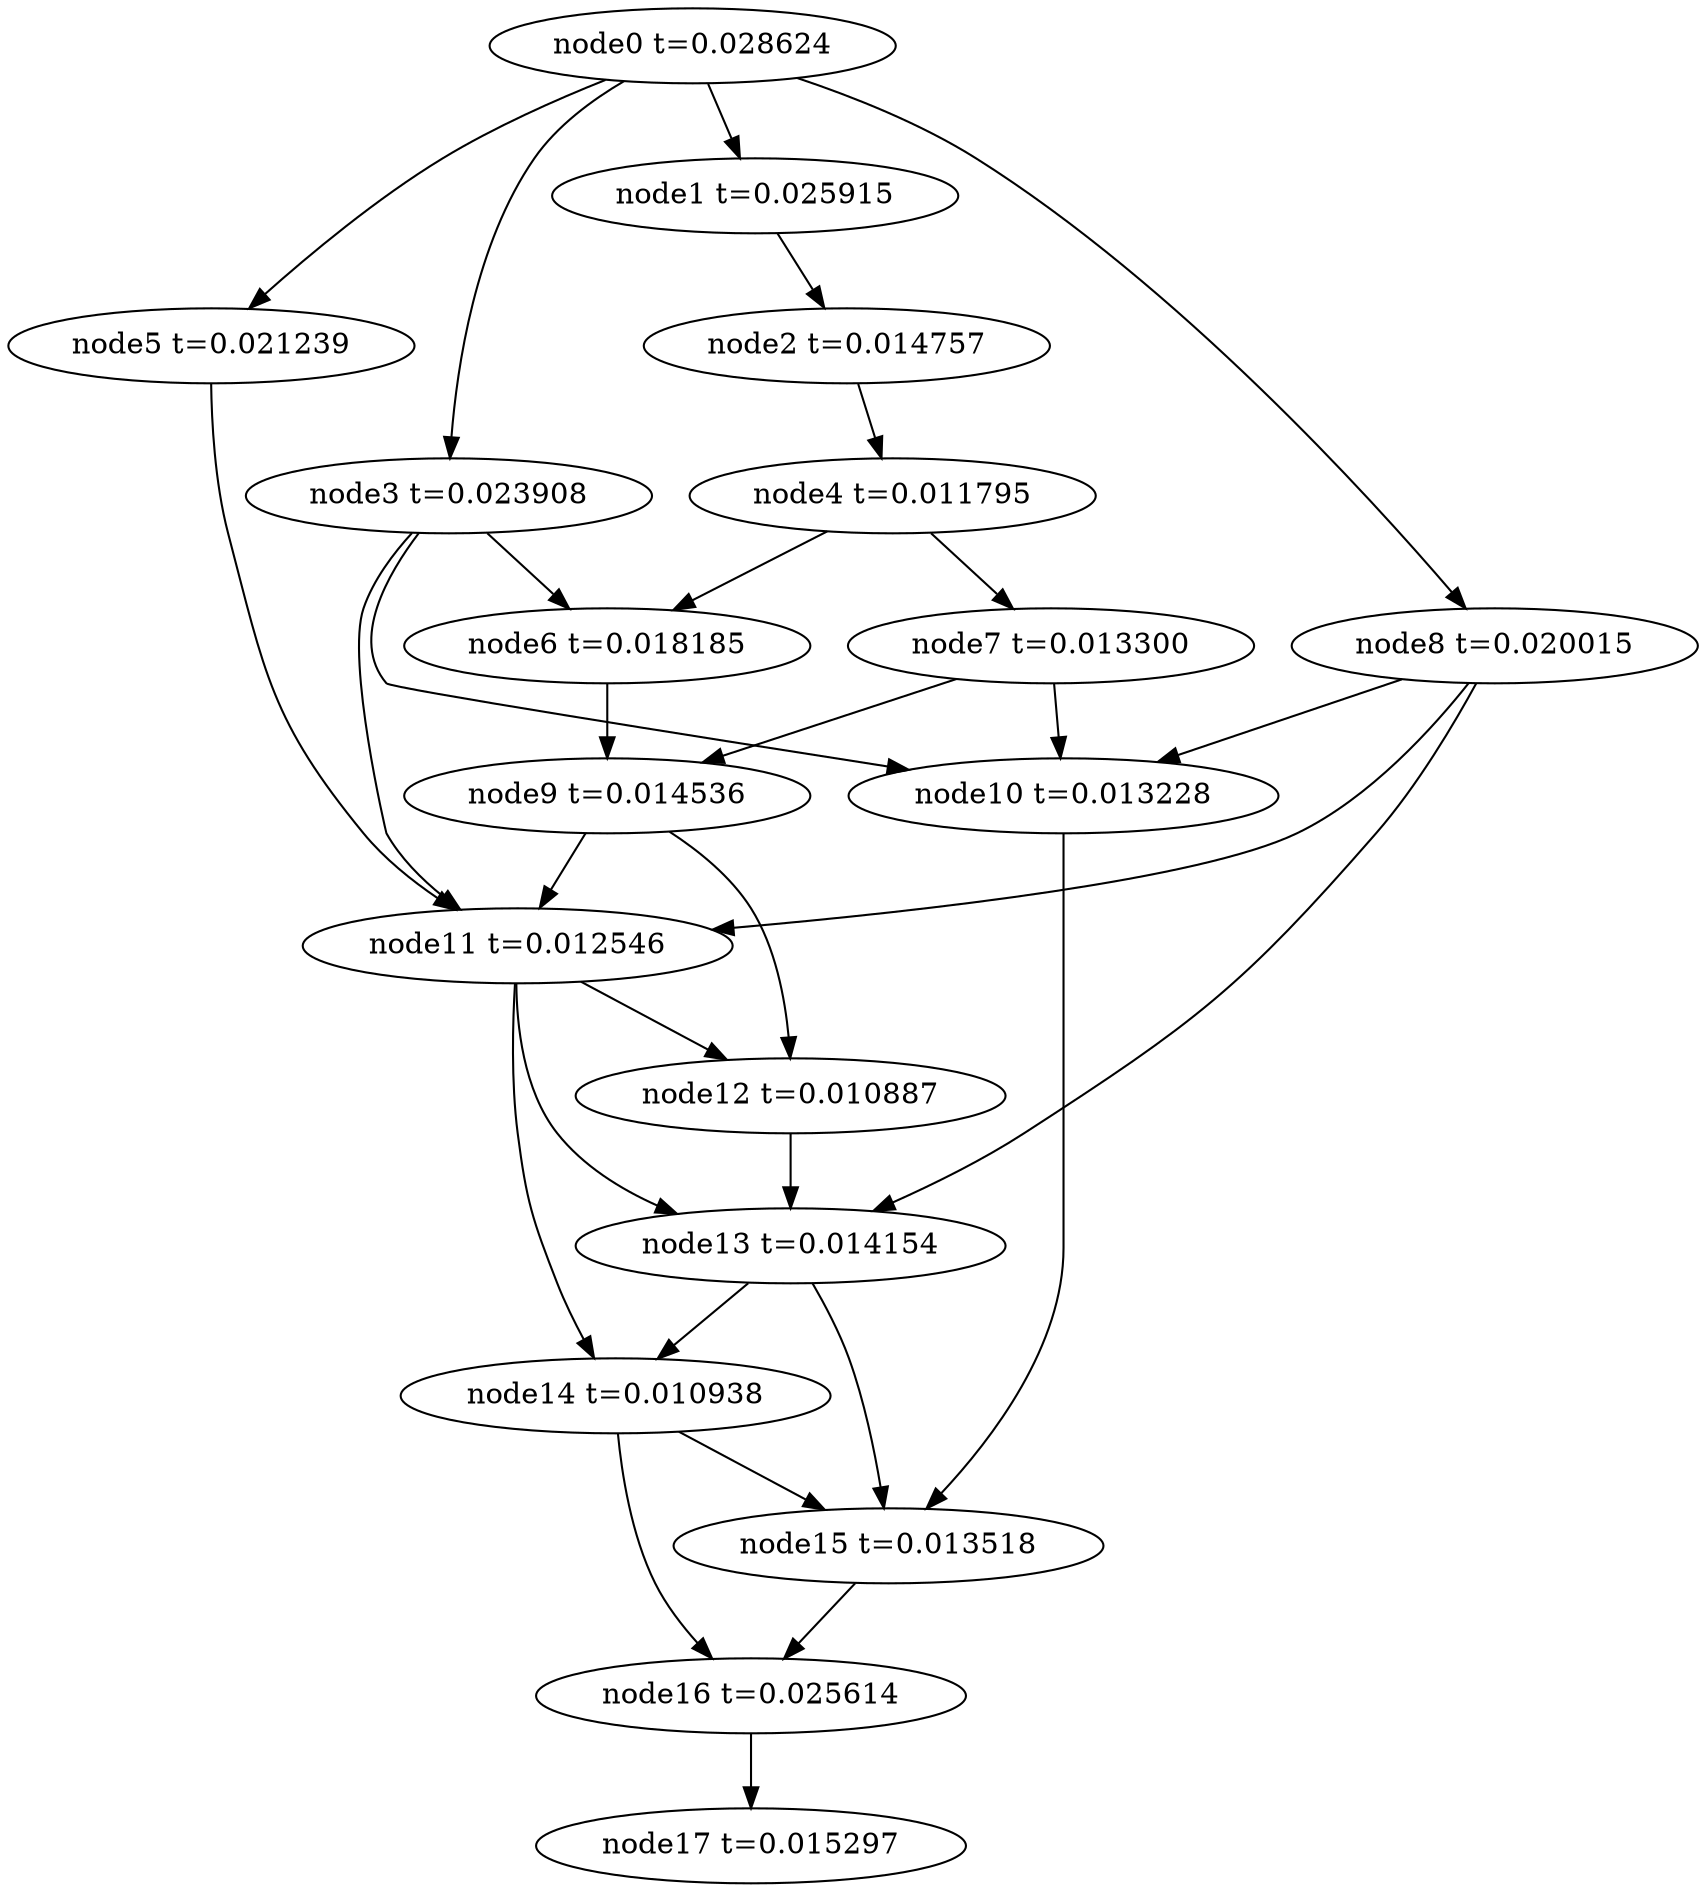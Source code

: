 digraph g{
	node17[label="node17 t=0.015297"]
	node16 -> node17
	node16[label="node16 t=0.025614"];
	node15 -> node16
	node15[label="node15 t=0.013518"];
	node14 -> node16
	node14 -> node15
	node14[label="node14 t=0.010938"];
	node13 -> node15
	node13 -> node14
	node13[label="node13 t=0.014154"];
	node12 -> node13
	node12[label="node12 t=0.010887"];
	node11 -> node14
	node11 -> node13
	node11 -> node12
	node11[label="node11 t=0.012546"];
	node10 -> node15
	node10[label="node10 t=0.013228"];
	node9 -> node12
	node9 -> node11
	node9[label="node9 t=0.014536"];
	node8 -> node13
	node8 -> node11
	node8 -> node10
	node8[label="node8 t=0.020015"];
	node7 -> node10
	node7 -> node9
	node7[label="node7 t=0.013300"];
	node6 -> node9
	node6[label="node6 t=0.018185"];
	node5 -> node11
	node5[label="node5 t=0.021239"];
	node4 -> node7
	node4 -> node6
	node4[label="node4 t=0.011795"];
	node3 -> node11
	node3 -> node10
	node3 -> node6
	node3[label="node3 t=0.023908"];
	node2 -> node4
	node2[label="node2 t=0.014757"];
	node1 -> node2
	node1[label="node1 t=0.025915"];
	node0 -> node8
	node0 -> node5
	node0 -> node3
	node0 -> node1
	node0[label="node0 t=0.028624"];
}
